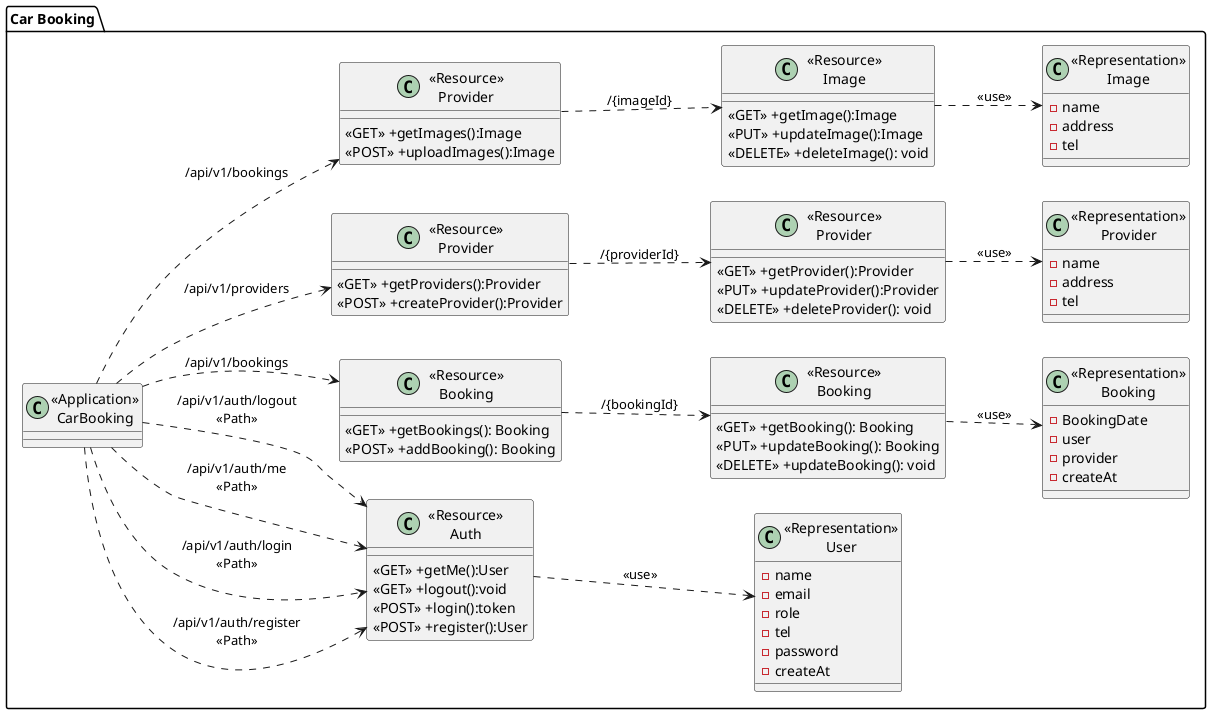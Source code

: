 @startuml Car Booking System Use Case Diagram
left to right direction
package "Car Booking"{
    class "<<Application>>\nCarBooking" as CarBooking{}

    class "<<Resource>>\nAuth" as ResourceAuth{
        <<GET>> +getMe():User
        <<GET>> +logout():void
        <<POST>> +login():token
        <<POST>> +register():User
    }

    class "<<Resource>>\nBooking" as ResourceBooking2 {
        <<GET>> +getBooking(): Booking
        <<PUT>> +updateBooking(): Booking
        <<DELETE>> +updateBooking(): void
    }

    class "<<Resource>>\nBooking" as ResourceBooking {
        <<GET>> +getBookings(): Booking
        <<POST>> +addBooking(): Booking
    }

    class "<<Resource>>\nProvider" as ResourceProvider{
        <<GET>> +getProviders():Provider
        <<POST>> +createProvider():Provider
    }

    class "<<Resource>>\nProvider" as ResourceProvider2{
        <<GET>> +getProvider():Provider
        <<PUT>> +updateProvider():Provider
        <<DELETE>> +deleteProvider(): void
    }

    class "<<Resource>>\nProvider" as ResourceImage{
        <<GET>> +getImages():Image
        <<POST>> +uploadImages():Image
    }

    class "<<Resource>>\nImage" as ResourceImage2{
        <<GET>> +getImage():Image
        <<PUT>> +updateImage():Image
        <<DELETE>> +deleteImage(): void
    }

    class "<<Representation>>\nBooking" as RepresentationBooking {
        -BookingDate
        -user
        -provider
        -createAt
    }

    class "<<Representation>>\nUser" as RepresentationUser {
        -name
        -email
        -role
        -tel
        -password
        -createAt
    }

    class "<<Representation>>\nProvider" as RepresentationProvider {
        -name
        -address
        -tel
    }

    class "<<Representation>>\nImage" as RepresentationImage {
        -name
        -address
        -tel
    }


}

CarBooking ..> ResourceAuth:"/api/v1/auth/register\n<<Path>>"
CarBooking ..> ResourceAuth:"/api/v1/auth/login\n<<Path>>"
CarBooking ..> ResourceAuth:"/api/v1/auth/me\n<<Path>>"
CarBooking ..> ResourceAuth:"/api/v1/auth/logout\n<<Path>>"


CarBooking ..> ResourceBooking:"/api/v1/bookings"

CarBooking ..> ResourceProvider:"/api/v1/providers"

ResourceBooking ..>ResourceBooking2: "/{bookingId}"
ResourceAuth ..>RepresentationUser: "<<use>>"
ResourceBooking2 ..>RepresentationBooking: "<<use>>"
ResourceProvider ..> ResourceProvider2: "/{providerId}"
ResourceProvider2 ..>RepresentationProvider:"<<use>>"

CarBooking ..> ResourceImage:"/api/v1/bookings"
ResourceImage ..> ResourceImage2:"/{imageId}"
ResourceImage2 ..> RepresentationImage:"<<use>>"
' ResourceAuth ..> ResourceHospital: "/{hospitalId}\n<<Path>>"
' ResourceHospital ..> RepresentationHospital: "<<use>>"

@enduml